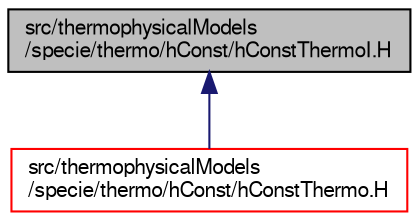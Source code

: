 digraph "src/thermophysicalModels/specie/thermo/hConst/hConstThermoI.H"
{
  bgcolor="transparent";
  edge [fontname="FreeSans",fontsize="10",labelfontname="FreeSans",labelfontsize="10"];
  node [fontname="FreeSans",fontsize="10",shape=record];
  Node1 [label="src/thermophysicalModels\l/specie/thermo/hConst/hConstThermoI.H",height=0.2,width=0.4,color="black", fillcolor="grey75", style="filled", fontcolor="black"];
  Node1 -> Node2 [dir="back",color="midnightblue",fontsize="10",style="solid",fontname="FreeSans"];
  Node2 [label="src/thermophysicalModels\l/specie/thermo/hConst/hConstThermo.H",height=0.2,width=0.4,color="red",URL="$a16616.html"];
}

